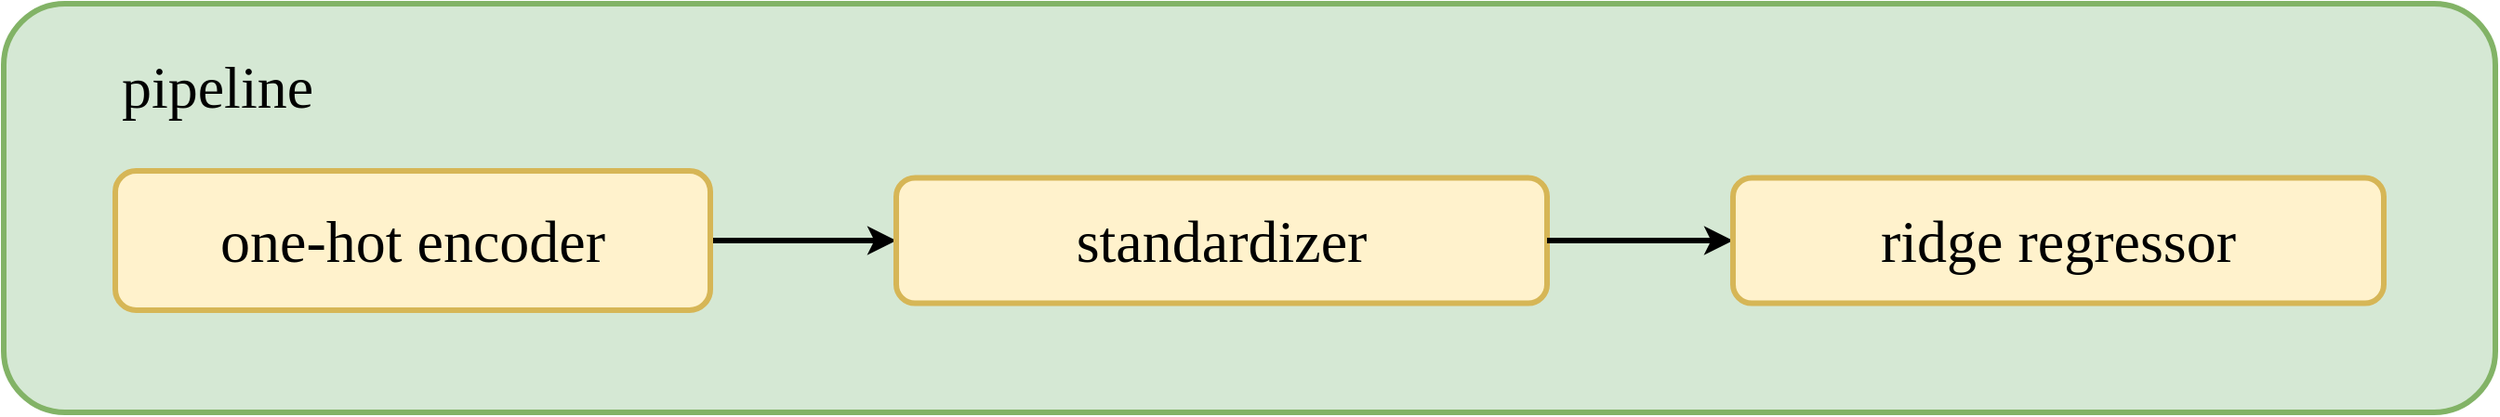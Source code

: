 <mxfile version="12.6.5" type="device"><diagram id="w_qI5j1KEwqE_YjPuuiR" name="Page-1"><mxGraphModel dx="1475" dy="1096" grid="1" gridSize="10" guides="1" tooltips="1" connect="1" arrows="1" fold="1" page="1" pageScale="1" pageWidth="1169" pageHeight="827" math="0" shadow="0"><root><mxCell id="0"/><mxCell id="1" parent="0"/><mxCell id="6Sypoo8sYfKbRts5yUnO-1" value="" style="rounded=1;whiteSpace=wrap;html=1;strokeWidth=3;fillColor=#d5e8d4;strokeColor=#82b366;" parent="1" vertex="1"><mxGeometry x="30" y="20" width="1340" height="220" as="geometry"/></mxCell><mxCell id="eRto4wauRW2_9qua73ix-5" style="edgeStyle=orthogonalEdgeStyle;rounded=0;orthogonalLoop=1;jettySize=auto;html=1;entryX=0;entryY=0.5;entryDx=0;entryDy=0;strokeWidth=3;" edge="1" parent="1" source="6Sypoo8sYfKbRts5yUnO-2" target="6Sypoo8sYfKbRts5yUnO-3"><mxGeometry relative="1" as="geometry"/></mxCell><mxCell id="6Sypoo8sYfKbRts5yUnO-2" value="" style="rounded=1;whiteSpace=wrap;html=1;strokeWidth=3;fillColor=#fff2cc;strokeColor=#d6b656;" parent="1" vertex="1"><mxGeometry x="90" y="110" width="320" height="75" as="geometry"/></mxCell><mxCell id="6Sypoo8sYfKbRts5yUnO-3" value="" style="rounded=1;whiteSpace=wrap;html=1;strokeWidth=3;fillColor=#fff2cc;strokeColor=#d6b656;" parent="1" vertex="1"><mxGeometry x="510" y="113.75" width="350" height="67.5" as="geometry"/></mxCell><mxCell id="6Sypoo8sYfKbRts5yUnO-5" value="pipeline" style="text;html=1;strokeColor=none;fillColor=none;align=center;verticalAlign=middle;whiteSpace=wrap;rounded=0;fontSize=32;fontFamily=Lucida Console;fontStyle=0" parent="1" vertex="1"><mxGeometry x="60" y="40" width="170" height="50" as="geometry"/></mxCell><mxCell id="6Sypoo8sYfKbRts5yUnO-7" value="one-hot encoder" style="text;html=1;strokeColor=none;fillColor=none;align=center;verticalAlign=middle;whiteSpace=wrap;rounded=0;fontSize=32;fontFamily=Lucida Console;" parent="1" vertex="1"><mxGeometry x="60" y="127.5" width="380" height="40" as="geometry"/></mxCell><mxCell id="eRto4wauRW2_9qua73ix-9" style="edgeStyle=orthogonalEdgeStyle;rounded=0;orthogonalLoop=1;jettySize=auto;html=1;strokeWidth=3;" edge="1" parent="1" source="6Sypoo8sYfKbRts5yUnO-8" target="eRto4wauRW2_9qua73ix-8"><mxGeometry relative="1" as="geometry"/></mxCell><mxCell id="6Sypoo8sYfKbRts5yUnO-8" value="standardizer" style="text;html=1;strokeColor=none;fillColor=none;align=center;verticalAlign=middle;whiteSpace=wrap;rounded=0;fontSize=32;fontFamily=Lucida Console;" parent="1" vertex="1"><mxGeometry x="510" y="125" width="350" height="45" as="geometry"/></mxCell><mxCell id="eRto4wauRW2_9qua73ix-7" value="" style="rounded=1;whiteSpace=wrap;html=1;strokeWidth=3;fillColor=#fff2cc;strokeColor=#d6b656;" vertex="1" parent="1"><mxGeometry x="960" y="113.75" width="350" height="67.5" as="geometry"/></mxCell><mxCell id="eRto4wauRW2_9qua73ix-8" value="ridge regressor" style="text;html=1;strokeColor=none;fillColor=none;align=center;verticalAlign=middle;whiteSpace=wrap;rounded=0;fontSize=32;fontFamily=Lucida Console;" vertex="1" parent="1"><mxGeometry x="960" y="125" width="350" height="45" as="geometry"/></mxCell></root></mxGraphModel></diagram></mxfile>